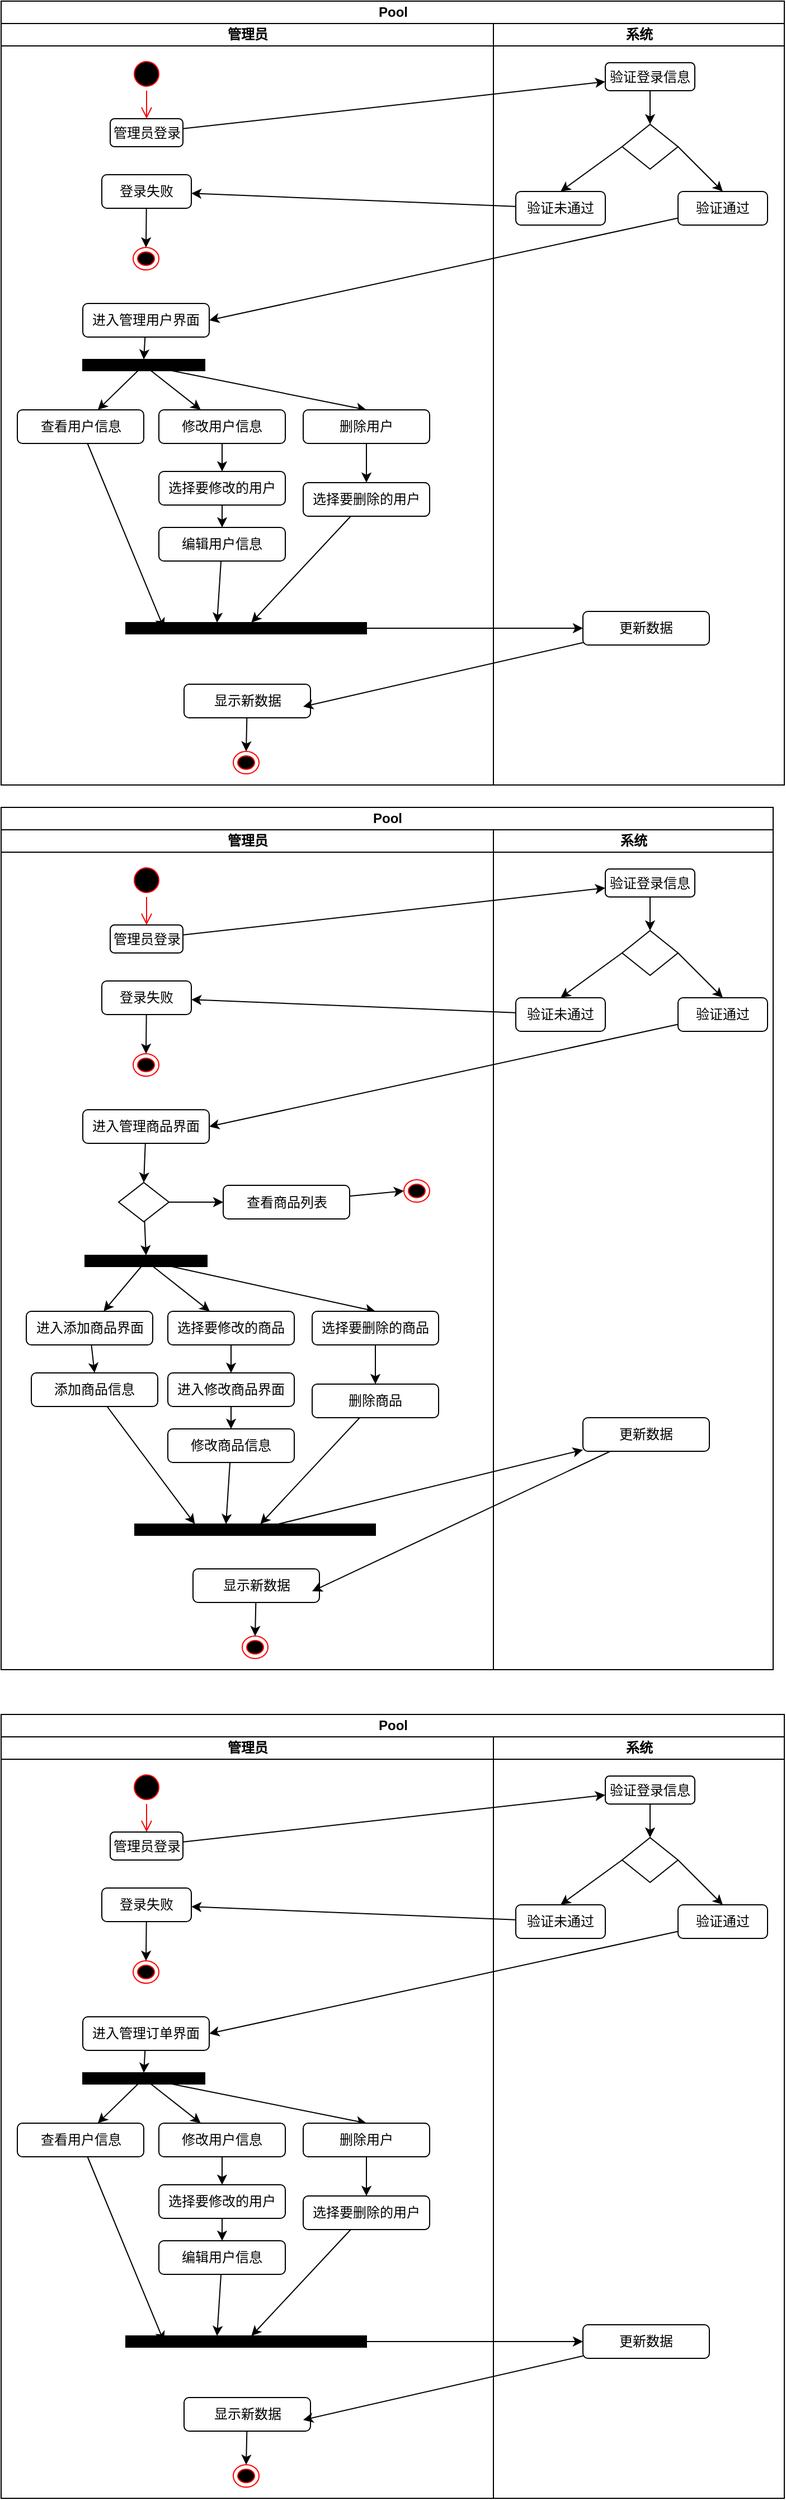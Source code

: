 <mxfile version="10.5.9" type="github"><diagram id="I7_BzBxHSZPmCeeCtTsC" name="Page-1"><mxGraphModel dx="1362" dy="-268" grid="1" gridSize="10" guides="1" tooltips="1" connect="1" arrows="1" fold="1" page="1" pageScale="1" pageWidth="1000" pageHeight="1169" math="0" shadow="0"><root><mxCell id="0"/><mxCell id="1" parent="0"/><mxCell id="3KK-kaDNYr56Siue0PwI-1" value="Pool" style="swimlane;html=1;childLayout=stackLayout;resizeParent=1;resizeParentMax=0;startSize=20;fillColor=none;" vertex="1" parent="1"><mxGeometry x="20" y="1200" width="700" height="700" as="geometry"/></mxCell><mxCell id="3KK-kaDNYr56Siue0PwI-9" value="" style="edgeStyle=none;rounded=0;orthogonalLoop=1;jettySize=auto;html=1;" edge="1" parent="3KK-kaDNYr56Siue0PwI-1" source="3KK-kaDNYr56Siue0PwI-5" target="3KK-kaDNYr56Siue0PwI-12"><mxGeometry relative="1" as="geometry"/></mxCell><mxCell id="3KK-kaDNYr56Siue0PwI-2" value="管理员" style="swimlane;html=1;startSize=20;" vertex="1" parent="3KK-kaDNYr56Siue0PwI-1"><mxGeometry y="20" width="440" height="680" as="geometry"/></mxCell><mxCell id="3KK-kaDNYr56Siue0PwI-3" value="" style="ellipse;html=1;shape=startState;fillColor=#000000;strokeColor=#ff0000;" vertex="1" parent="3KK-kaDNYr56Siue0PwI-2"><mxGeometry x="115" y="30" width="30" height="30" as="geometry"/></mxCell><mxCell id="3KK-kaDNYr56Siue0PwI-4" value="" style="html=1;verticalAlign=bottom;endArrow=open;endSize=8;strokeColor=#ff0000;entryX=0.5;entryY=0;entryDx=0;entryDy=0;" edge="1" parent="3KK-kaDNYr56Siue0PwI-2" source="3KK-kaDNYr56Siue0PwI-3" target="3KK-kaDNYr56Siue0PwI-5"><mxGeometry relative="1" as="geometry"><mxPoint x="130" y="120" as="targetPoint"/></mxGeometry></mxCell><mxCell id="3KK-kaDNYr56Siue0PwI-5" value="管理员登录" style="rounded=1;whiteSpace=wrap;html=1;" vertex="1" parent="3KK-kaDNYr56Siue0PwI-2"><mxGeometry x="97.5" y="85" width="65" height="25" as="geometry"/></mxCell><mxCell id="3KK-kaDNYr56Siue0PwI-6" style="edgeStyle=none;rounded=0;orthogonalLoop=1;jettySize=auto;html=1;entryX=0.5;entryY=0;entryDx=0;entryDy=0;" edge="1" parent="3KK-kaDNYr56Siue0PwI-2" source="3KK-kaDNYr56Siue0PwI-7" target="3KK-kaDNYr56Siue0PwI-8"><mxGeometry relative="1" as="geometry"/></mxCell><mxCell id="3KK-kaDNYr56Siue0PwI-7" value="登录失败" style="rounded=1;whiteSpace=wrap;html=1;" vertex="1" parent="3KK-kaDNYr56Siue0PwI-2"><mxGeometry x="90" y="135" width="80" height="30" as="geometry"/></mxCell><mxCell id="3KK-kaDNYr56Siue0PwI-8" value="" style="ellipse;html=1;shape=endState;fillColor=#000000;strokeColor=#ff0000;" vertex="1" parent="3KK-kaDNYr56Siue0PwI-2"><mxGeometry x="118" y="200" width="23" height="20" as="geometry"/></mxCell><mxCell id="3KK-kaDNYr56Siue0PwI-42" style="edgeStyle=none;rounded=0;orthogonalLoop=1;jettySize=auto;html=1;entryX=0.5;entryY=0;entryDx=0;entryDy=0;" edge="1" parent="3KK-kaDNYr56Siue0PwI-2" source="3KK-kaDNYr56Siue0PwI-37" target="3KK-kaDNYr56Siue0PwI-39"><mxGeometry relative="1" as="geometry"/></mxCell><mxCell id="3KK-kaDNYr56Siue0PwI-37" value="进入管理用户界面" style="rounded=1;whiteSpace=wrap;html=1;" vertex="1" parent="3KK-kaDNYr56Siue0PwI-2"><mxGeometry x="73" y="250" width="113" height="30" as="geometry"/></mxCell><mxCell id="3KK-kaDNYr56Siue0PwI-58" style="edgeStyle=none;rounded=0;orthogonalLoop=1;jettySize=auto;html=1;entryX=0.158;entryY=0.5;entryDx=0;entryDy=0;entryPerimeter=0;" edge="1" parent="3KK-kaDNYr56Siue0PwI-2" source="3KK-kaDNYr56Siue0PwI-40" target="3KK-kaDNYr56Siue0PwI-57"><mxGeometry relative="1" as="geometry"/></mxCell><mxCell id="3KK-kaDNYr56Siue0PwI-40" value="查看用户信息" style="rounded=1;whiteSpace=wrap;html=1;" vertex="1" parent="3KK-kaDNYr56Siue0PwI-2"><mxGeometry x="14.5" y="345" width="113" height="30" as="geometry"/></mxCell><mxCell id="3KK-kaDNYr56Siue0PwI-43" style="edgeStyle=none;rounded=0;orthogonalLoop=1;jettySize=auto;html=1;" edge="1" parent="3KK-kaDNYr56Siue0PwI-2" source="3KK-kaDNYr56Siue0PwI-39" target="3KK-kaDNYr56Siue0PwI-40"><mxGeometry relative="1" as="geometry"/></mxCell><mxCell id="3KK-kaDNYr56Siue0PwI-46" style="edgeStyle=none;rounded=0;orthogonalLoop=1;jettySize=auto;html=1;" edge="1" parent="3KK-kaDNYr56Siue0PwI-2" source="3KK-kaDNYr56Siue0PwI-39" target="3KK-kaDNYr56Siue0PwI-44"><mxGeometry relative="1" as="geometry"/></mxCell><mxCell id="3KK-kaDNYr56Siue0PwI-48" style="edgeStyle=none;rounded=0;orthogonalLoop=1;jettySize=auto;html=1;entryX=0.5;entryY=0;entryDx=0;entryDy=0;" edge="1" parent="3KK-kaDNYr56Siue0PwI-2" source="3KK-kaDNYr56Siue0PwI-39" target="3KK-kaDNYr56Siue0PwI-47"><mxGeometry relative="1" as="geometry"/></mxCell><mxCell id="3KK-kaDNYr56Siue0PwI-39" value="" style="rounded=0;whiteSpace=wrap;html=1;fillColor=#000000;" vertex="1" parent="3KK-kaDNYr56Siue0PwI-2"><mxGeometry x="73" y="300" width="109" height="10" as="geometry"/></mxCell><mxCell id="3KK-kaDNYr56Siue0PwI-50" value="" style="edgeStyle=none;rounded=0;orthogonalLoop=1;jettySize=auto;html=1;" edge="1" parent="3KK-kaDNYr56Siue0PwI-2" source="3KK-kaDNYr56Siue0PwI-44" target="3KK-kaDNYr56Siue0PwI-49"><mxGeometry relative="1" as="geometry"/></mxCell><mxCell id="3KK-kaDNYr56Siue0PwI-44" value="修改用户信息" style="rounded=1;whiteSpace=wrap;html=1;" vertex="1" parent="3KK-kaDNYr56Siue0PwI-2"><mxGeometry x="141" y="345" width="113" height="30" as="geometry"/></mxCell><mxCell id="3KK-kaDNYr56Siue0PwI-52" value="" style="edgeStyle=none;rounded=0;orthogonalLoop=1;jettySize=auto;html=1;" edge="1" parent="3KK-kaDNYr56Siue0PwI-2" source="3KK-kaDNYr56Siue0PwI-49" target="3KK-kaDNYr56Siue0PwI-51"><mxGeometry relative="1" as="geometry"/></mxCell><mxCell id="3KK-kaDNYr56Siue0PwI-49" value="选择要修改的用户" style="rounded=1;whiteSpace=wrap;html=1;" vertex="1" parent="3KK-kaDNYr56Siue0PwI-2"><mxGeometry x="141" y="400" width="113" height="30" as="geometry"/></mxCell><mxCell id="3KK-kaDNYr56Siue0PwI-59" style="edgeStyle=none;rounded=0;orthogonalLoop=1;jettySize=auto;html=1;entryX=0.379;entryY=0;entryDx=0;entryDy=0;entryPerimeter=0;" edge="1" parent="3KK-kaDNYr56Siue0PwI-2" source="3KK-kaDNYr56Siue0PwI-51" target="3KK-kaDNYr56Siue0PwI-57"><mxGeometry relative="1" as="geometry"/></mxCell><mxCell id="3KK-kaDNYr56Siue0PwI-51" value="编辑用户信息" style="rounded=1;whiteSpace=wrap;html=1;" vertex="1" parent="3KK-kaDNYr56Siue0PwI-2"><mxGeometry x="141" y="450" width="113" height="30" as="geometry"/></mxCell><mxCell id="3KK-kaDNYr56Siue0PwI-54" value="" style="edgeStyle=none;rounded=0;orthogonalLoop=1;jettySize=auto;html=1;" edge="1" parent="3KK-kaDNYr56Siue0PwI-2" source="3KK-kaDNYr56Siue0PwI-47" target="3KK-kaDNYr56Siue0PwI-53"><mxGeometry relative="1" as="geometry"/></mxCell><mxCell id="3KK-kaDNYr56Siue0PwI-47" value="删除用户" style="rounded=1;whiteSpace=wrap;html=1;" vertex="1" parent="3KK-kaDNYr56Siue0PwI-2"><mxGeometry x="270" y="345" width="113" height="30" as="geometry"/></mxCell><mxCell id="3KK-kaDNYr56Siue0PwI-60" style="edgeStyle=none;rounded=0;orthogonalLoop=1;jettySize=auto;html=1;" edge="1" parent="3KK-kaDNYr56Siue0PwI-2" source="3KK-kaDNYr56Siue0PwI-53" target="3KK-kaDNYr56Siue0PwI-57"><mxGeometry relative="1" as="geometry"/></mxCell><mxCell id="3KK-kaDNYr56Siue0PwI-53" value="选择要删除的用户" style="rounded=1;whiteSpace=wrap;html=1;" vertex="1" parent="3KK-kaDNYr56Siue0PwI-2"><mxGeometry x="270" y="410" width="113" height="30" as="geometry"/></mxCell><mxCell id="3KK-kaDNYr56Siue0PwI-57" value="" style="rounded=0;whiteSpace=wrap;html=1;fillColor=#000000;" vertex="1" parent="3KK-kaDNYr56Siue0PwI-2"><mxGeometry x="111.5" y="535" width="215" height="10" as="geometry"/></mxCell><mxCell id="3KK-kaDNYr56Siue0PwI-74" style="edgeStyle=none;rounded=0;orthogonalLoop=1;jettySize=auto;html=1;entryX=0.5;entryY=0;entryDx=0;entryDy=0;" edge="1" parent="3KK-kaDNYr56Siue0PwI-2" source="3KK-kaDNYr56Siue0PwI-65" target="3KK-kaDNYr56Siue0PwI-71"><mxGeometry relative="1" as="geometry"/></mxCell><mxCell id="3KK-kaDNYr56Siue0PwI-65" value="显示新数据" style="rounded=1;whiteSpace=wrap;html=1;" vertex="1" parent="3KK-kaDNYr56Siue0PwI-2"><mxGeometry x="163.5" y="590" width="113" height="30" as="geometry"/></mxCell><mxCell id="3KK-kaDNYr56Siue0PwI-71" value="" style="ellipse;html=1;shape=endState;fillColor=#000000;strokeColor=#ff0000;" vertex="1" parent="3KK-kaDNYr56Siue0PwI-2"><mxGeometry x="207.5" y="650" width="23" height="20" as="geometry"/></mxCell><mxCell id="3KK-kaDNYr56Siue0PwI-10" value="系统" style="swimlane;html=1;startSize=20;" vertex="1" parent="3KK-kaDNYr56Siue0PwI-1"><mxGeometry x="440" y="20" width="260" height="680" as="geometry"/></mxCell><mxCell id="3KK-kaDNYr56Siue0PwI-11" style="edgeStyle=none;rounded=0;orthogonalLoop=1;jettySize=auto;html=1;" edge="1" parent="3KK-kaDNYr56Siue0PwI-10" source="3KK-kaDNYr56Siue0PwI-12" target="3KK-kaDNYr56Siue0PwI-15"><mxGeometry relative="1" as="geometry"/></mxCell><mxCell id="3KK-kaDNYr56Siue0PwI-12" value="验证登录信息" style="rounded=1;whiteSpace=wrap;html=1;" vertex="1" parent="3KK-kaDNYr56Siue0PwI-10"><mxGeometry x="100" y="35" width="80" height="25" as="geometry"/></mxCell><mxCell id="3KK-kaDNYr56Siue0PwI-13" style="edgeStyle=none;rounded=0;orthogonalLoop=1;jettySize=auto;html=1;exitX=0;exitY=0.5;exitDx=0;exitDy=0;entryX=0.5;entryY=0;entryDx=0;entryDy=0;" edge="1" parent="3KK-kaDNYr56Siue0PwI-10" source="3KK-kaDNYr56Siue0PwI-15" target="3KK-kaDNYr56Siue0PwI-16"><mxGeometry relative="1" as="geometry"/></mxCell><mxCell id="3KK-kaDNYr56Siue0PwI-14" style="edgeStyle=none;rounded=0;orthogonalLoop=1;jettySize=auto;html=1;exitX=1;exitY=0.5;exitDx=0;exitDy=0;entryX=0.5;entryY=0;entryDx=0;entryDy=0;" edge="1" parent="3KK-kaDNYr56Siue0PwI-10" source="3KK-kaDNYr56Siue0PwI-15" target="3KK-kaDNYr56Siue0PwI-17"><mxGeometry relative="1" as="geometry"/></mxCell><mxCell id="3KK-kaDNYr56Siue0PwI-15" value="" style="rhombus;whiteSpace=wrap;html=1;" vertex="1" parent="3KK-kaDNYr56Siue0PwI-10"><mxGeometry x="115" y="90" width="50" height="40" as="geometry"/></mxCell><mxCell id="3KK-kaDNYr56Siue0PwI-16" value="验证未通过" style="rounded=1;whiteSpace=wrap;html=1;" vertex="1" parent="3KK-kaDNYr56Siue0PwI-10"><mxGeometry x="20" y="150" width="80" height="30" as="geometry"/></mxCell><mxCell id="3KK-kaDNYr56Siue0PwI-17" value="验证通过" style="rounded=1;whiteSpace=wrap;html=1;" vertex="1" parent="3KK-kaDNYr56Siue0PwI-10"><mxGeometry x="165" y="150" width="80" height="30" as="geometry"/></mxCell><mxCell id="3KK-kaDNYr56Siue0PwI-68" value="更新数据" style="rounded=1;whiteSpace=wrap;html=1;" vertex="1" parent="3KK-kaDNYr56Siue0PwI-10"><mxGeometry x="80" y="525" width="113" height="30" as="geometry"/></mxCell><mxCell id="3KK-kaDNYr56Siue0PwI-18" style="edgeStyle=none;rounded=0;orthogonalLoop=1;jettySize=auto;html=1;" edge="1" parent="3KK-kaDNYr56Siue0PwI-1" source="3KK-kaDNYr56Siue0PwI-16" target="3KK-kaDNYr56Siue0PwI-7"><mxGeometry relative="1" as="geometry"/></mxCell><mxCell id="3KK-kaDNYr56Siue0PwI-38" style="rounded=0;orthogonalLoop=1;jettySize=auto;html=1;entryX=1;entryY=0.5;entryDx=0;entryDy=0;" edge="1" parent="3KK-kaDNYr56Siue0PwI-1" source="3KK-kaDNYr56Siue0PwI-17" target="3KK-kaDNYr56Siue0PwI-37"><mxGeometry relative="1" as="geometry"/></mxCell><mxCell id="3KK-kaDNYr56Siue0PwI-69" style="edgeStyle=none;rounded=0;orthogonalLoop=1;jettySize=auto;html=1;" edge="1" parent="3KK-kaDNYr56Siue0PwI-1" source="3KK-kaDNYr56Siue0PwI-57" target="3KK-kaDNYr56Siue0PwI-68"><mxGeometry relative="1" as="geometry"/></mxCell><mxCell id="3KK-kaDNYr56Siue0PwI-70" style="edgeStyle=none;rounded=0;orthogonalLoop=1;jettySize=auto;html=1;entryX=0.942;entryY=0.667;entryDx=0;entryDy=0;entryPerimeter=0;" edge="1" parent="3KK-kaDNYr56Siue0PwI-1" source="3KK-kaDNYr56Siue0PwI-68" target="3KK-kaDNYr56Siue0PwI-65"><mxGeometry relative="1" as="geometry"/></mxCell><mxCell id="3KK-kaDNYr56Siue0PwI-75" value="Pool" style="swimlane;html=1;childLayout=stackLayout;resizeParent=1;resizeParentMax=0;startSize=20;fillColor=none;" vertex="1" parent="1"><mxGeometry x="20" y="1920" width="690" height="770" as="geometry"/></mxCell><mxCell id="3KK-kaDNYr56Siue0PwI-76" value="" style="edgeStyle=none;rounded=0;orthogonalLoop=1;jettySize=auto;html=1;" edge="1" parent="3KK-kaDNYr56Siue0PwI-75" source="3KK-kaDNYr56Siue0PwI-80" target="3KK-kaDNYr56Siue0PwI-108"><mxGeometry relative="1" as="geometry"/></mxCell><mxCell id="3KK-kaDNYr56Siue0PwI-77" value="管理员" style="swimlane;html=1;startSize=20;" vertex="1" parent="3KK-kaDNYr56Siue0PwI-75"><mxGeometry y="20" width="440" height="750" as="geometry"/></mxCell><mxCell id="3KK-kaDNYr56Siue0PwI-78" value="" style="ellipse;html=1;shape=startState;fillColor=#000000;strokeColor=#ff0000;" vertex="1" parent="3KK-kaDNYr56Siue0PwI-77"><mxGeometry x="115" y="30" width="30" height="30" as="geometry"/></mxCell><mxCell id="3KK-kaDNYr56Siue0PwI-79" value="" style="html=1;verticalAlign=bottom;endArrow=open;endSize=8;strokeColor=#ff0000;entryX=0.5;entryY=0;entryDx=0;entryDy=0;" edge="1" parent="3KK-kaDNYr56Siue0PwI-77" source="3KK-kaDNYr56Siue0PwI-78" target="3KK-kaDNYr56Siue0PwI-80"><mxGeometry relative="1" as="geometry"><mxPoint x="130" y="120" as="targetPoint"/></mxGeometry></mxCell><mxCell id="3KK-kaDNYr56Siue0PwI-80" value="管理员登录" style="rounded=1;whiteSpace=wrap;html=1;" vertex="1" parent="3KK-kaDNYr56Siue0PwI-77"><mxGeometry x="97.5" y="85" width="65" height="25" as="geometry"/></mxCell><mxCell id="3KK-kaDNYr56Siue0PwI-81" style="edgeStyle=none;rounded=0;orthogonalLoop=1;jettySize=auto;html=1;entryX=0.5;entryY=0;entryDx=0;entryDy=0;" edge="1" parent="3KK-kaDNYr56Siue0PwI-77" source="3KK-kaDNYr56Siue0PwI-82" target="3KK-kaDNYr56Siue0PwI-83"><mxGeometry relative="1" as="geometry"/></mxCell><mxCell id="3KK-kaDNYr56Siue0PwI-82" value="登录失败" style="rounded=1;whiteSpace=wrap;html=1;" vertex="1" parent="3KK-kaDNYr56Siue0PwI-77"><mxGeometry x="90" y="135" width="80" height="30" as="geometry"/></mxCell><mxCell id="3KK-kaDNYr56Siue0PwI-83" value="" style="ellipse;html=1;shape=endState;fillColor=#000000;strokeColor=#ff0000;" vertex="1" parent="3KK-kaDNYr56Siue0PwI-77"><mxGeometry x="118" y="200" width="23" height="20" as="geometry"/></mxCell><mxCell id="3KK-kaDNYr56Siue0PwI-120" style="edgeStyle=none;rounded=0;orthogonalLoop=1;jettySize=auto;html=1;entryX=0.5;entryY=0;entryDx=0;entryDy=0;" edge="1" parent="3KK-kaDNYr56Siue0PwI-77" source="3KK-kaDNYr56Siue0PwI-85" target="3KK-kaDNYr56Siue0PwI-119"><mxGeometry relative="1" as="geometry"/></mxCell><mxCell id="3KK-kaDNYr56Siue0PwI-85" value="进入管理商品界面" style="rounded=1;whiteSpace=wrap;html=1;" vertex="1" parent="3KK-kaDNYr56Siue0PwI-77"><mxGeometry x="73" y="250" width="113" height="30" as="geometry"/></mxCell><mxCell id="3KK-kaDNYr56Siue0PwI-131" style="edgeStyle=none;rounded=0;orthogonalLoop=1;jettySize=auto;html=1;entryX=0.5;entryY=0;entryDx=0;entryDy=0;" edge="1" parent="3KK-kaDNYr56Siue0PwI-77" source="3KK-kaDNYr56Siue0PwI-87" target="3KK-kaDNYr56Siue0PwI-129"><mxGeometry relative="1" as="geometry"/></mxCell><mxCell id="3KK-kaDNYr56Siue0PwI-87" value="进入添加商品界面" style="rounded=1;whiteSpace=wrap;html=1;" vertex="1" parent="3KK-kaDNYr56Siue0PwI-77"><mxGeometry x="22.5" y="430" width="113" height="30" as="geometry"/></mxCell><mxCell id="3KK-kaDNYr56Siue0PwI-88" style="edgeStyle=none;rounded=0;orthogonalLoop=1;jettySize=auto;html=1;" edge="1" parent="3KK-kaDNYr56Siue0PwI-77" source="3KK-kaDNYr56Siue0PwI-91" target="3KK-kaDNYr56Siue0PwI-87"><mxGeometry relative="1" as="geometry"/></mxCell><mxCell id="3KK-kaDNYr56Siue0PwI-89" style="edgeStyle=none;rounded=0;orthogonalLoop=1;jettySize=auto;html=1;" edge="1" parent="3KK-kaDNYr56Siue0PwI-77" source="3KK-kaDNYr56Siue0PwI-91" target="3KK-kaDNYr56Siue0PwI-93"><mxGeometry relative="1" as="geometry"/></mxCell><mxCell id="3KK-kaDNYr56Siue0PwI-90" style="edgeStyle=none;rounded=0;orthogonalLoop=1;jettySize=auto;html=1;entryX=0.5;entryY=0;entryDx=0;entryDy=0;" edge="1" parent="3KK-kaDNYr56Siue0PwI-77" source="3KK-kaDNYr56Siue0PwI-91" target="3KK-kaDNYr56Siue0PwI-99"><mxGeometry relative="1" as="geometry"/></mxCell><mxCell id="3KK-kaDNYr56Siue0PwI-91" value="" style="rounded=0;whiteSpace=wrap;html=1;fillColor=#000000;" vertex="1" parent="3KK-kaDNYr56Siue0PwI-77"><mxGeometry x="75" y="380" width="109" height="10" as="geometry"/></mxCell><mxCell id="3KK-kaDNYr56Siue0PwI-92" value="" style="edgeStyle=none;rounded=0;orthogonalLoop=1;jettySize=auto;html=1;" edge="1" parent="3KK-kaDNYr56Siue0PwI-77" source="3KK-kaDNYr56Siue0PwI-93" target="3KK-kaDNYr56Siue0PwI-95"><mxGeometry relative="1" as="geometry"/></mxCell><mxCell id="3KK-kaDNYr56Siue0PwI-93" value="选择要修改的商品" style="rounded=1;whiteSpace=wrap;html=1;" vertex="1" parent="3KK-kaDNYr56Siue0PwI-77"><mxGeometry x="149" y="430" width="113" height="30" as="geometry"/></mxCell><mxCell id="3KK-kaDNYr56Siue0PwI-94" value="" style="edgeStyle=none;rounded=0;orthogonalLoop=1;jettySize=auto;html=1;" edge="1" parent="3KK-kaDNYr56Siue0PwI-77" source="3KK-kaDNYr56Siue0PwI-95" target="3KK-kaDNYr56Siue0PwI-97"><mxGeometry relative="1" as="geometry"/></mxCell><mxCell id="3KK-kaDNYr56Siue0PwI-95" value="进入修改商品界面" style="rounded=1;whiteSpace=wrap;html=1;" vertex="1" parent="3KK-kaDNYr56Siue0PwI-77"><mxGeometry x="149" y="485" width="113" height="30" as="geometry"/></mxCell><mxCell id="3KK-kaDNYr56Siue0PwI-96" style="edgeStyle=none;rounded=0;orthogonalLoop=1;jettySize=auto;html=1;entryX=0.379;entryY=0;entryDx=0;entryDy=0;entryPerimeter=0;" edge="1" parent="3KK-kaDNYr56Siue0PwI-77" source="3KK-kaDNYr56Siue0PwI-97" target="3KK-kaDNYr56Siue0PwI-102"><mxGeometry relative="1" as="geometry"/></mxCell><mxCell id="3KK-kaDNYr56Siue0PwI-97" value="修改商品信息" style="rounded=1;whiteSpace=wrap;html=1;" vertex="1" parent="3KK-kaDNYr56Siue0PwI-77"><mxGeometry x="149" y="535" width="113" height="30" as="geometry"/></mxCell><mxCell id="3KK-kaDNYr56Siue0PwI-98" value="" style="edgeStyle=none;rounded=0;orthogonalLoop=1;jettySize=auto;html=1;" edge="1" parent="3KK-kaDNYr56Siue0PwI-77" source="3KK-kaDNYr56Siue0PwI-99" target="3KK-kaDNYr56Siue0PwI-101"><mxGeometry relative="1" as="geometry"/></mxCell><mxCell id="3KK-kaDNYr56Siue0PwI-99" value="选择要删除的商品" style="rounded=1;whiteSpace=wrap;html=1;" vertex="1" parent="3KK-kaDNYr56Siue0PwI-77"><mxGeometry x="278" y="430" width="113" height="30" as="geometry"/></mxCell><mxCell id="3KK-kaDNYr56Siue0PwI-100" style="edgeStyle=none;rounded=0;orthogonalLoop=1;jettySize=auto;html=1;" edge="1" parent="3KK-kaDNYr56Siue0PwI-77" source="3KK-kaDNYr56Siue0PwI-101" target="3KK-kaDNYr56Siue0PwI-102"><mxGeometry relative="1" as="geometry"/></mxCell><mxCell id="3KK-kaDNYr56Siue0PwI-101" value="删除商品" style="rounded=1;whiteSpace=wrap;html=1;" vertex="1" parent="3KK-kaDNYr56Siue0PwI-77"><mxGeometry x="278" y="495" width="113" height="30" as="geometry"/></mxCell><mxCell id="3KK-kaDNYr56Siue0PwI-102" value="" style="rounded=0;whiteSpace=wrap;html=1;fillColor=#000000;" vertex="1" parent="3KK-kaDNYr56Siue0PwI-77"><mxGeometry x="119.5" y="620" width="215" height="10" as="geometry"/></mxCell><mxCell id="3KK-kaDNYr56Siue0PwI-103" style="edgeStyle=none;rounded=0;orthogonalLoop=1;jettySize=auto;html=1;entryX=0.5;entryY=0;entryDx=0;entryDy=0;" edge="1" parent="3KK-kaDNYr56Siue0PwI-77" source="3KK-kaDNYr56Siue0PwI-104" target="3KK-kaDNYr56Siue0PwI-105"><mxGeometry relative="1" as="geometry"/></mxCell><mxCell id="3KK-kaDNYr56Siue0PwI-104" value="显示新数据" style="rounded=1;whiteSpace=wrap;html=1;" vertex="1" parent="3KK-kaDNYr56Siue0PwI-77"><mxGeometry x="171.5" y="660" width="113" height="30" as="geometry"/></mxCell><mxCell id="3KK-kaDNYr56Siue0PwI-105" value="" style="ellipse;html=1;shape=endState;fillColor=#000000;strokeColor=#ff0000;" vertex="1" parent="3KK-kaDNYr56Siue0PwI-77"><mxGeometry x="215.5" y="720" width="23" height="20" as="geometry"/></mxCell><mxCell id="3KK-kaDNYr56Siue0PwI-123" style="edgeStyle=none;rounded=0;orthogonalLoop=1;jettySize=auto;html=1;entryX=0;entryY=0.5;entryDx=0;entryDy=0;" edge="1" parent="3KK-kaDNYr56Siue0PwI-77" source="3KK-kaDNYr56Siue0PwI-119" target="3KK-kaDNYr56Siue0PwI-121"><mxGeometry relative="1" as="geometry"/></mxCell><mxCell id="3KK-kaDNYr56Siue0PwI-126" style="edgeStyle=none;rounded=0;orthogonalLoop=1;jettySize=auto;html=1;entryX=0.5;entryY=0;entryDx=0;entryDy=0;" edge="1" parent="3KK-kaDNYr56Siue0PwI-77" source="3KK-kaDNYr56Siue0PwI-119" target="3KK-kaDNYr56Siue0PwI-91"><mxGeometry relative="1" as="geometry"/></mxCell><mxCell id="3KK-kaDNYr56Siue0PwI-119" value="" style="rhombus;whiteSpace=wrap;html=1;fillColor=#FFFFFF;" vertex="1" parent="3KK-kaDNYr56Siue0PwI-77"><mxGeometry x="105" y="315" width="45" height="35" as="geometry"/></mxCell><mxCell id="3KK-kaDNYr56Siue0PwI-125" style="edgeStyle=none;rounded=0;orthogonalLoop=1;jettySize=auto;html=1;entryX=0;entryY=0.5;entryDx=0;entryDy=0;" edge="1" parent="3KK-kaDNYr56Siue0PwI-77" source="3KK-kaDNYr56Siue0PwI-121" target="3KK-kaDNYr56Siue0PwI-124"><mxGeometry relative="1" as="geometry"/></mxCell><mxCell id="3KK-kaDNYr56Siue0PwI-121" value="查看商品列表" style="rounded=1;whiteSpace=wrap;html=1;" vertex="1" parent="3KK-kaDNYr56Siue0PwI-77"><mxGeometry x="198.5" y="317.5" width="113" height="30" as="geometry"/></mxCell><mxCell id="3KK-kaDNYr56Siue0PwI-124" value="" style="ellipse;html=1;shape=endState;fillColor=#000000;strokeColor=#ff0000;" vertex="1" parent="3KK-kaDNYr56Siue0PwI-77"><mxGeometry x="360" y="312.5" width="23" height="20" as="geometry"/></mxCell><mxCell id="3KK-kaDNYr56Siue0PwI-130" style="edgeStyle=none;rounded=0;orthogonalLoop=1;jettySize=auto;html=1;entryX=0.25;entryY=0;entryDx=0;entryDy=0;" edge="1" parent="3KK-kaDNYr56Siue0PwI-77" source="3KK-kaDNYr56Siue0PwI-129" target="3KK-kaDNYr56Siue0PwI-102"><mxGeometry relative="1" as="geometry"/></mxCell><mxCell id="3KK-kaDNYr56Siue0PwI-129" value="添加商品信息" style="rounded=1;whiteSpace=wrap;html=1;" vertex="1" parent="3KK-kaDNYr56Siue0PwI-77"><mxGeometry x="27" y="485" width="113" height="30" as="geometry"/></mxCell><mxCell id="3KK-kaDNYr56Siue0PwI-106" value="系统" style="swimlane;html=1;startSize=20;" vertex="1" parent="3KK-kaDNYr56Siue0PwI-75"><mxGeometry x="440" y="20" width="250" height="750" as="geometry"/></mxCell><mxCell id="3KK-kaDNYr56Siue0PwI-107" style="edgeStyle=none;rounded=0;orthogonalLoop=1;jettySize=auto;html=1;" edge="1" parent="3KK-kaDNYr56Siue0PwI-106" source="3KK-kaDNYr56Siue0PwI-108" target="3KK-kaDNYr56Siue0PwI-111"><mxGeometry relative="1" as="geometry"/></mxCell><mxCell id="3KK-kaDNYr56Siue0PwI-108" value="验证登录信息" style="rounded=1;whiteSpace=wrap;html=1;" vertex="1" parent="3KK-kaDNYr56Siue0PwI-106"><mxGeometry x="100" y="35" width="80" height="25" as="geometry"/></mxCell><mxCell id="3KK-kaDNYr56Siue0PwI-109" style="edgeStyle=none;rounded=0;orthogonalLoop=1;jettySize=auto;html=1;exitX=0;exitY=0.5;exitDx=0;exitDy=0;entryX=0.5;entryY=0;entryDx=0;entryDy=0;" edge="1" parent="3KK-kaDNYr56Siue0PwI-106" source="3KK-kaDNYr56Siue0PwI-111" target="3KK-kaDNYr56Siue0PwI-112"><mxGeometry relative="1" as="geometry"/></mxCell><mxCell id="3KK-kaDNYr56Siue0PwI-110" style="edgeStyle=none;rounded=0;orthogonalLoop=1;jettySize=auto;html=1;exitX=1;exitY=0.5;exitDx=0;exitDy=0;entryX=0.5;entryY=0;entryDx=0;entryDy=0;" edge="1" parent="3KK-kaDNYr56Siue0PwI-106" source="3KK-kaDNYr56Siue0PwI-111" target="3KK-kaDNYr56Siue0PwI-113"><mxGeometry relative="1" as="geometry"/></mxCell><mxCell id="3KK-kaDNYr56Siue0PwI-111" value="" style="rhombus;whiteSpace=wrap;html=1;" vertex="1" parent="3KK-kaDNYr56Siue0PwI-106"><mxGeometry x="115" y="90" width="50" height="40" as="geometry"/></mxCell><mxCell id="3KK-kaDNYr56Siue0PwI-112" value="验证未通过" style="rounded=1;whiteSpace=wrap;html=1;" vertex="1" parent="3KK-kaDNYr56Siue0PwI-106"><mxGeometry x="20" y="150" width="80" height="30" as="geometry"/></mxCell><mxCell id="3KK-kaDNYr56Siue0PwI-113" value="验证通过" style="rounded=1;whiteSpace=wrap;html=1;" vertex="1" parent="3KK-kaDNYr56Siue0PwI-106"><mxGeometry x="165" y="150" width="80" height="30" as="geometry"/></mxCell><mxCell id="3KK-kaDNYr56Siue0PwI-114" value="更新数据" style="rounded=1;whiteSpace=wrap;html=1;" vertex="1" parent="3KK-kaDNYr56Siue0PwI-106"><mxGeometry x="80" y="525" width="113" height="30" as="geometry"/></mxCell><mxCell id="3KK-kaDNYr56Siue0PwI-115" style="edgeStyle=none;rounded=0;orthogonalLoop=1;jettySize=auto;html=1;" edge="1" parent="3KK-kaDNYr56Siue0PwI-75" source="3KK-kaDNYr56Siue0PwI-112" target="3KK-kaDNYr56Siue0PwI-82"><mxGeometry relative="1" as="geometry"/></mxCell><mxCell id="3KK-kaDNYr56Siue0PwI-116" style="rounded=0;orthogonalLoop=1;jettySize=auto;html=1;entryX=1;entryY=0.5;entryDx=0;entryDy=0;" edge="1" parent="3KK-kaDNYr56Siue0PwI-75" source="3KK-kaDNYr56Siue0PwI-113" target="3KK-kaDNYr56Siue0PwI-85"><mxGeometry relative="1" as="geometry"/></mxCell><mxCell id="3KK-kaDNYr56Siue0PwI-117" style="edgeStyle=none;rounded=0;orthogonalLoop=1;jettySize=auto;html=1;" edge="1" parent="3KK-kaDNYr56Siue0PwI-75" source="3KK-kaDNYr56Siue0PwI-102" target="3KK-kaDNYr56Siue0PwI-114"><mxGeometry relative="1" as="geometry"/></mxCell><mxCell id="3KK-kaDNYr56Siue0PwI-118" style="edgeStyle=none;rounded=0;orthogonalLoop=1;jettySize=auto;html=1;entryX=0.942;entryY=0.667;entryDx=0;entryDy=0;entryPerimeter=0;" edge="1" parent="3KK-kaDNYr56Siue0PwI-75" source="3KK-kaDNYr56Siue0PwI-114" target="3KK-kaDNYr56Siue0PwI-104"><mxGeometry relative="1" as="geometry"/></mxCell><mxCell id="3KK-kaDNYr56Siue0PwI-132" value="Pool" style="swimlane;html=1;childLayout=stackLayout;resizeParent=1;resizeParentMax=0;startSize=20;fillColor=none;" vertex="1" parent="1"><mxGeometry x="20" y="2730" width="700" height="700" as="geometry"/></mxCell><mxCell id="3KK-kaDNYr56Siue0PwI-133" value="" style="edgeStyle=none;rounded=0;orthogonalLoop=1;jettySize=auto;html=1;" edge="1" parent="3KK-kaDNYr56Siue0PwI-132" source="3KK-kaDNYr56Siue0PwI-137" target="3KK-kaDNYr56Siue0PwI-165"><mxGeometry relative="1" as="geometry"/></mxCell><mxCell id="3KK-kaDNYr56Siue0PwI-134" value="管理员" style="swimlane;html=1;startSize=20;" vertex="1" parent="3KK-kaDNYr56Siue0PwI-132"><mxGeometry y="20" width="440" height="680" as="geometry"/></mxCell><mxCell id="3KK-kaDNYr56Siue0PwI-135" value="" style="ellipse;html=1;shape=startState;fillColor=#000000;strokeColor=#ff0000;" vertex="1" parent="3KK-kaDNYr56Siue0PwI-134"><mxGeometry x="115" y="30" width="30" height="30" as="geometry"/></mxCell><mxCell id="3KK-kaDNYr56Siue0PwI-136" value="" style="html=1;verticalAlign=bottom;endArrow=open;endSize=8;strokeColor=#ff0000;entryX=0.5;entryY=0;entryDx=0;entryDy=0;" edge="1" parent="3KK-kaDNYr56Siue0PwI-134" source="3KK-kaDNYr56Siue0PwI-135" target="3KK-kaDNYr56Siue0PwI-137"><mxGeometry relative="1" as="geometry"><mxPoint x="130" y="120" as="targetPoint"/></mxGeometry></mxCell><mxCell id="3KK-kaDNYr56Siue0PwI-137" value="管理员登录" style="rounded=1;whiteSpace=wrap;html=1;" vertex="1" parent="3KK-kaDNYr56Siue0PwI-134"><mxGeometry x="97.5" y="85" width="65" height="25" as="geometry"/></mxCell><mxCell id="3KK-kaDNYr56Siue0PwI-138" style="edgeStyle=none;rounded=0;orthogonalLoop=1;jettySize=auto;html=1;entryX=0.5;entryY=0;entryDx=0;entryDy=0;" edge="1" parent="3KK-kaDNYr56Siue0PwI-134" source="3KK-kaDNYr56Siue0PwI-139" target="3KK-kaDNYr56Siue0PwI-140"><mxGeometry relative="1" as="geometry"/></mxCell><mxCell id="3KK-kaDNYr56Siue0PwI-139" value="登录失败" style="rounded=1;whiteSpace=wrap;html=1;" vertex="1" parent="3KK-kaDNYr56Siue0PwI-134"><mxGeometry x="90" y="135" width="80" height="30" as="geometry"/></mxCell><mxCell id="3KK-kaDNYr56Siue0PwI-140" value="" style="ellipse;html=1;shape=endState;fillColor=#000000;strokeColor=#ff0000;" vertex="1" parent="3KK-kaDNYr56Siue0PwI-134"><mxGeometry x="118" y="200" width="23" height="20" as="geometry"/></mxCell><mxCell id="3KK-kaDNYr56Siue0PwI-141" style="edgeStyle=none;rounded=0;orthogonalLoop=1;jettySize=auto;html=1;entryX=0.5;entryY=0;entryDx=0;entryDy=0;" edge="1" parent="3KK-kaDNYr56Siue0PwI-134" source="3KK-kaDNYr56Siue0PwI-142" target="3KK-kaDNYr56Siue0PwI-148"><mxGeometry relative="1" as="geometry"/></mxCell><mxCell id="3KK-kaDNYr56Siue0PwI-142" value="进入管理订单界面" style="rounded=1;whiteSpace=wrap;html=1;" vertex="1" parent="3KK-kaDNYr56Siue0PwI-134"><mxGeometry x="73" y="250" width="113" height="30" as="geometry"/></mxCell><mxCell id="3KK-kaDNYr56Siue0PwI-143" style="edgeStyle=none;rounded=0;orthogonalLoop=1;jettySize=auto;html=1;entryX=0.158;entryY=0.5;entryDx=0;entryDy=0;entryPerimeter=0;" edge="1" parent="3KK-kaDNYr56Siue0PwI-134" source="3KK-kaDNYr56Siue0PwI-144" target="3KK-kaDNYr56Siue0PwI-159"><mxGeometry relative="1" as="geometry"/></mxCell><mxCell id="3KK-kaDNYr56Siue0PwI-144" value="查看用户信息" style="rounded=1;whiteSpace=wrap;html=1;" vertex="1" parent="3KK-kaDNYr56Siue0PwI-134"><mxGeometry x="14.5" y="345" width="113" height="30" as="geometry"/></mxCell><mxCell id="3KK-kaDNYr56Siue0PwI-145" style="edgeStyle=none;rounded=0;orthogonalLoop=1;jettySize=auto;html=1;" edge="1" parent="3KK-kaDNYr56Siue0PwI-134" source="3KK-kaDNYr56Siue0PwI-148" target="3KK-kaDNYr56Siue0PwI-144"><mxGeometry relative="1" as="geometry"/></mxCell><mxCell id="3KK-kaDNYr56Siue0PwI-146" style="edgeStyle=none;rounded=0;orthogonalLoop=1;jettySize=auto;html=1;" edge="1" parent="3KK-kaDNYr56Siue0PwI-134" source="3KK-kaDNYr56Siue0PwI-148" target="3KK-kaDNYr56Siue0PwI-150"><mxGeometry relative="1" as="geometry"/></mxCell><mxCell id="3KK-kaDNYr56Siue0PwI-147" style="edgeStyle=none;rounded=0;orthogonalLoop=1;jettySize=auto;html=1;entryX=0.5;entryY=0;entryDx=0;entryDy=0;" edge="1" parent="3KK-kaDNYr56Siue0PwI-134" source="3KK-kaDNYr56Siue0PwI-148" target="3KK-kaDNYr56Siue0PwI-156"><mxGeometry relative="1" as="geometry"/></mxCell><mxCell id="3KK-kaDNYr56Siue0PwI-148" value="" style="rounded=0;whiteSpace=wrap;html=1;fillColor=#000000;" vertex="1" parent="3KK-kaDNYr56Siue0PwI-134"><mxGeometry x="73" y="300" width="109" height="10" as="geometry"/></mxCell><mxCell id="3KK-kaDNYr56Siue0PwI-149" value="" style="edgeStyle=none;rounded=0;orthogonalLoop=1;jettySize=auto;html=1;" edge="1" parent="3KK-kaDNYr56Siue0PwI-134" source="3KK-kaDNYr56Siue0PwI-150" target="3KK-kaDNYr56Siue0PwI-152"><mxGeometry relative="1" as="geometry"/></mxCell><mxCell id="3KK-kaDNYr56Siue0PwI-150" value="修改用户信息" style="rounded=1;whiteSpace=wrap;html=1;" vertex="1" parent="3KK-kaDNYr56Siue0PwI-134"><mxGeometry x="141" y="345" width="113" height="30" as="geometry"/></mxCell><mxCell id="3KK-kaDNYr56Siue0PwI-151" value="" style="edgeStyle=none;rounded=0;orthogonalLoop=1;jettySize=auto;html=1;" edge="1" parent="3KK-kaDNYr56Siue0PwI-134" source="3KK-kaDNYr56Siue0PwI-152" target="3KK-kaDNYr56Siue0PwI-154"><mxGeometry relative="1" as="geometry"/></mxCell><mxCell id="3KK-kaDNYr56Siue0PwI-152" value="选择要修改的用户" style="rounded=1;whiteSpace=wrap;html=1;" vertex="1" parent="3KK-kaDNYr56Siue0PwI-134"><mxGeometry x="141" y="400" width="113" height="30" as="geometry"/></mxCell><mxCell id="3KK-kaDNYr56Siue0PwI-153" style="edgeStyle=none;rounded=0;orthogonalLoop=1;jettySize=auto;html=1;entryX=0.379;entryY=0;entryDx=0;entryDy=0;entryPerimeter=0;" edge="1" parent="3KK-kaDNYr56Siue0PwI-134" source="3KK-kaDNYr56Siue0PwI-154" target="3KK-kaDNYr56Siue0PwI-159"><mxGeometry relative="1" as="geometry"/></mxCell><mxCell id="3KK-kaDNYr56Siue0PwI-154" value="编辑用户信息" style="rounded=1;whiteSpace=wrap;html=1;" vertex="1" parent="3KK-kaDNYr56Siue0PwI-134"><mxGeometry x="141" y="450" width="113" height="30" as="geometry"/></mxCell><mxCell id="3KK-kaDNYr56Siue0PwI-155" value="" style="edgeStyle=none;rounded=0;orthogonalLoop=1;jettySize=auto;html=1;" edge="1" parent="3KK-kaDNYr56Siue0PwI-134" source="3KK-kaDNYr56Siue0PwI-156" target="3KK-kaDNYr56Siue0PwI-158"><mxGeometry relative="1" as="geometry"/></mxCell><mxCell id="3KK-kaDNYr56Siue0PwI-156" value="删除用户" style="rounded=1;whiteSpace=wrap;html=1;" vertex="1" parent="3KK-kaDNYr56Siue0PwI-134"><mxGeometry x="270" y="345" width="113" height="30" as="geometry"/></mxCell><mxCell id="3KK-kaDNYr56Siue0PwI-157" style="edgeStyle=none;rounded=0;orthogonalLoop=1;jettySize=auto;html=1;" edge="1" parent="3KK-kaDNYr56Siue0PwI-134" source="3KK-kaDNYr56Siue0PwI-158" target="3KK-kaDNYr56Siue0PwI-159"><mxGeometry relative="1" as="geometry"/></mxCell><mxCell id="3KK-kaDNYr56Siue0PwI-158" value="选择要删除的用户" style="rounded=1;whiteSpace=wrap;html=1;" vertex="1" parent="3KK-kaDNYr56Siue0PwI-134"><mxGeometry x="270" y="410" width="113" height="30" as="geometry"/></mxCell><mxCell id="3KK-kaDNYr56Siue0PwI-159" value="" style="rounded=0;whiteSpace=wrap;html=1;fillColor=#000000;" vertex="1" parent="3KK-kaDNYr56Siue0PwI-134"><mxGeometry x="111.5" y="535" width="215" height="10" as="geometry"/></mxCell><mxCell id="3KK-kaDNYr56Siue0PwI-160" style="edgeStyle=none;rounded=0;orthogonalLoop=1;jettySize=auto;html=1;entryX=0.5;entryY=0;entryDx=0;entryDy=0;" edge="1" parent="3KK-kaDNYr56Siue0PwI-134" source="3KK-kaDNYr56Siue0PwI-161" target="3KK-kaDNYr56Siue0PwI-162"><mxGeometry relative="1" as="geometry"/></mxCell><mxCell id="3KK-kaDNYr56Siue0PwI-161" value="显示新数据" style="rounded=1;whiteSpace=wrap;html=1;" vertex="1" parent="3KK-kaDNYr56Siue0PwI-134"><mxGeometry x="163.5" y="590" width="113" height="30" as="geometry"/></mxCell><mxCell id="3KK-kaDNYr56Siue0PwI-162" value="" style="ellipse;html=1;shape=endState;fillColor=#000000;strokeColor=#ff0000;" vertex="1" parent="3KK-kaDNYr56Siue0PwI-134"><mxGeometry x="207.5" y="650" width="23" height="20" as="geometry"/></mxCell><mxCell id="3KK-kaDNYr56Siue0PwI-163" value="系统" style="swimlane;html=1;startSize=20;" vertex="1" parent="3KK-kaDNYr56Siue0PwI-132"><mxGeometry x="440" y="20" width="260" height="680" as="geometry"/></mxCell><mxCell id="3KK-kaDNYr56Siue0PwI-164" style="edgeStyle=none;rounded=0;orthogonalLoop=1;jettySize=auto;html=1;" edge="1" parent="3KK-kaDNYr56Siue0PwI-163" source="3KK-kaDNYr56Siue0PwI-165" target="3KK-kaDNYr56Siue0PwI-168"><mxGeometry relative="1" as="geometry"/></mxCell><mxCell id="3KK-kaDNYr56Siue0PwI-165" value="验证登录信息" style="rounded=1;whiteSpace=wrap;html=1;" vertex="1" parent="3KK-kaDNYr56Siue0PwI-163"><mxGeometry x="100" y="35" width="80" height="25" as="geometry"/></mxCell><mxCell id="3KK-kaDNYr56Siue0PwI-166" style="edgeStyle=none;rounded=0;orthogonalLoop=1;jettySize=auto;html=1;exitX=0;exitY=0.5;exitDx=0;exitDy=0;entryX=0.5;entryY=0;entryDx=0;entryDy=0;" edge="1" parent="3KK-kaDNYr56Siue0PwI-163" source="3KK-kaDNYr56Siue0PwI-168" target="3KK-kaDNYr56Siue0PwI-169"><mxGeometry relative="1" as="geometry"/></mxCell><mxCell id="3KK-kaDNYr56Siue0PwI-167" style="edgeStyle=none;rounded=0;orthogonalLoop=1;jettySize=auto;html=1;exitX=1;exitY=0.5;exitDx=0;exitDy=0;entryX=0.5;entryY=0;entryDx=0;entryDy=0;" edge="1" parent="3KK-kaDNYr56Siue0PwI-163" source="3KK-kaDNYr56Siue0PwI-168" target="3KK-kaDNYr56Siue0PwI-170"><mxGeometry relative="1" as="geometry"/></mxCell><mxCell id="3KK-kaDNYr56Siue0PwI-168" value="" style="rhombus;whiteSpace=wrap;html=1;" vertex="1" parent="3KK-kaDNYr56Siue0PwI-163"><mxGeometry x="115" y="90" width="50" height="40" as="geometry"/></mxCell><mxCell id="3KK-kaDNYr56Siue0PwI-169" value="验证未通过" style="rounded=1;whiteSpace=wrap;html=1;" vertex="1" parent="3KK-kaDNYr56Siue0PwI-163"><mxGeometry x="20" y="150" width="80" height="30" as="geometry"/></mxCell><mxCell id="3KK-kaDNYr56Siue0PwI-170" value="验证通过" style="rounded=1;whiteSpace=wrap;html=1;" vertex="1" parent="3KK-kaDNYr56Siue0PwI-163"><mxGeometry x="165" y="150" width="80" height="30" as="geometry"/></mxCell><mxCell id="3KK-kaDNYr56Siue0PwI-171" value="更新数据" style="rounded=1;whiteSpace=wrap;html=1;" vertex="1" parent="3KK-kaDNYr56Siue0PwI-163"><mxGeometry x="80" y="525" width="113" height="30" as="geometry"/></mxCell><mxCell id="3KK-kaDNYr56Siue0PwI-172" style="edgeStyle=none;rounded=0;orthogonalLoop=1;jettySize=auto;html=1;" edge="1" parent="3KK-kaDNYr56Siue0PwI-132" source="3KK-kaDNYr56Siue0PwI-169" target="3KK-kaDNYr56Siue0PwI-139"><mxGeometry relative="1" as="geometry"/></mxCell><mxCell id="3KK-kaDNYr56Siue0PwI-173" style="rounded=0;orthogonalLoop=1;jettySize=auto;html=1;entryX=1;entryY=0.5;entryDx=0;entryDy=0;" edge="1" parent="3KK-kaDNYr56Siue0PwI-132" source="3KK-kaDNYr56Siue0PwI-170" target="3KK-kaDNYr56Siue0PwI-142"><mxGeometry relative="1" as="geometry"/></mxCell><mxCell id="3KK-kaDNYr56Siue0PwI-174" style="edgeStyle=none;rounded=0;orthogonalLoop=1;jettySize=auto;html=1;" edge="1" parent="3KK-kaDNYr56Siue0PwI-132" source="3KK-kaDNYr56Siue0PwI-159" target="3KK-kaDNYr56Siue0PwI-171"><mxGeometry relative="1" as="geometry"/></mxCell><mxCell id="3KK-kaDNYr56Siue0PwI-175" style="edgeStyle=none;rounded=0;orthogonalLoop=1;jettySize=auto;html=1;entryX=0.942;entryY=0.667;entryDx=0;entryDy=0;entryPerimeter=0;" edge="1" parent="3KK-kaDNYr56Siue0PwI-132" source="3KK-kaDNYr56Siue0PwI-171" target="3KK-kaDNYr56Siue0PwI-161"><mxGeometry relative="1" as="geometry"/></mxCell></root></mxGraphModel></diagram></mxfile>